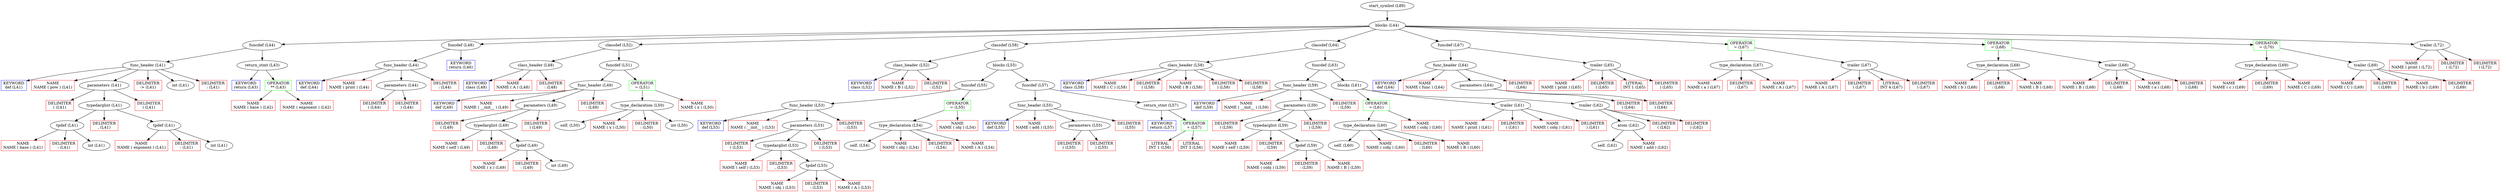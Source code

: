 digraph ast {
node1[label = "start_symbol (L89)"];
node2[label = "blocks (L44)"];
node3[label = "funcdef (L44)"];
node4[label = "func_header (L41)"];
node5[label = "KEYWORD
def (L41)", shape = rectangle, color = blue];
node6[label = "NAME
NAME ( pow ) (L41)", shape = rectangle, color = red];
node7[label = "parameters (L41)"];
node8[label = "DELIMITER
( (L41)", shape = rectangle, color = red];
node9[label = "typedarglist (L41)"];
node10[label = "tpdef (L41)"];
node11[label = "NAME
NAME ( base ) (L41)", shape = rectangle, color = red];
node12[label = "DELIMITER
: (L41)", shape = rectangle, color = red];
node13[label = "int (L41)"];
node14[label = "DELIMITER
, (L41)", shape = rectangle, color = red];
node15[label = "tpdef (L41)"];
node16[label = "NAME
NAME ( exponent ) (L41)", shape = rectangle, color = red];
node17[label = "DELIMITER
: (L41)", shape = rectangle, color = red];
node18[label = "int (L41)"];
node19[label = "DELIMITER
) (L41)", shape = rectangle, color = red];
node20[label = "DELIMITER
-> (L41)", shape = rectangle, color = red];
node21[label = "int (L41)"];
node22[label = "DELIMITER
: (L41)", shape = rectangle, color = red];
node23[label = "return_stmt (L43)"];
node24[label = "KEYWORD
return (L43)", shape = rectangle, color = blue];
node25[label = "OPERATOR
** (L43)", shape = rectangle, color = green];
node26[label = "NAME
NAME ( base ) (L42)", shape = rectangle, color = red];
node27[label = "NAME
NAME ( exponent ) (L42)", shape = rectangle, color = red];
node28[label = "funcdef (L48)"];
node29[label = "func_header (L44)"];
node30[label = "KEYWORD
def (L44)", shape = rectangle, color = blue];
node31[label = "NAME
NAME ( print ) (L44)", shape = rectangle, color = red];
node32[label = "parameters (L44)"];
node33[label = "DELIMITER
( (L44)", shape = rectangle, color = red];
node34[label = "DELIMITER
) (L44)", shape = rectangle, color = red];
node35[label = "DELIMITER
: (L44)", shape = rectangle, color = red];
node36[label = "KEYWORD
return (L46)", shape = rectangle, color = blue];
node37[label = "classdef (L52)"];
node38[label = "class_header (L48)"];
node39[label = "KEYWORD
class (L48)", shape = rectangle, color = blue];
node40[label = "NAME
NAME ( A ) (L48)", shape = rectangle, color = red];
node41[label = "DELIMITER
: (L48)", shape = rectangle, color = red];
node42[label = "funcdef (L51)"];
node43[label = "func_header (L49)"];
node44[label = "KEYWORD
def (L49)", shape = rectangle, color = blue];
node45[label = "NAME
NAME ( __init__ ) (L49)", shape = rectangle, color = red];
node46[label = "parameters (L49)"];
node47[label = "DELIMITER
( (L49)", shape = rectangle, color = red];
node48[label = "typedarglist (L49)"];
node49[label = "NAME
NAME ( self ) (L49)", shape = rectangle, color = red];
node50[label = "DELIMITER
, (L49)", shape = rectangle, color = red];
node51[label = "tpdef (L49)"];
node52[label = "NAME
NAME ( x ) (L49)", shape = rectangle, color = red];
node53[label = "DELIMITER
: (L49)", shape = rectangle, color = red];
node54[label = "int (L49)"];
node55[label = "DELIMITER
) (L49)", shape = rectangle, color = red];
node56[label = "DELIMITER
: (L49)", shape = rectangle, color = red];
node57[label = "OPERATOR
= (L51)", shape = rectangle, color = green];
node58[label = "type_declaration (L50)"];
node59[label = "self. (L50)"];
node60[label = "NAME
NAME ( x ) (L50)", shape = rectangle, color = red];
node61[label = "DELIMITER
: (L50)", shape = rectangle, color = red];
node62[label = "int (L50)"];
node63[label = "NAME
NAME ( x ) (L50)", shape = rectangle, color = red];
node64[label = "classdef (L58)"];
node65[label = "class_header (L52)"];
node66[label = "KEYWORD
class (L52)", shape = rectangle, color = blue];
node67[label = "NAME
NAME ( B ) (L52)", shape = rectangle, color = red];
node68[label = "DELIMITER
: (L52)", shape = rectangle, color = red];
node69[label = "blocks (L55)"];
node70[label = "funcdef (L55)"];
node71[label = "func_header (L53)"];
node72[label = "KEYWORD
def (L53)", shape = rectangle, color = blue];
node73[label = "NAME
NAME ( __init__ ) (L53)", shape = rectangle, color = red];
node74[label = "parameters (L53)"];
node75[label = "DELIMITER
( (L53)", shape = rectangle, color = red];
node76[label = "typedarglist (L53)"];
node77[label = "NAME
NAME ( self ) (L53)", shape = rectangle, color = red];
node78[label = "DELIMITER
, (L53)", shape = rectangle, color = red];
node79[label = "tpdef (L53)"];
node80[label = "NAME
NAME ( obj ) (L53)", shape = rectangle, color = red];
node81[label = "DELIMITER
: (L53)", shape = rectangle, color = red];
node82[label = "NAME
NAME ( A ) (L53)", shape = rectangle, color = red];
node83[label = "DELIMITER
) (L53)", shape = rectangle, color = red];
node84[label = "DELIMITER
: (L53)", shape = rectangle, color = red];
node85[label = "OPERATOR
= (L55)", shape = rectangle, color = green];
node86[label = "type_declaration (L54)"];
node87[label = "self. (L54)"];
node88[label = "NAME
NAME ( obj ) (L54)", shape = rectangle, color = red];
node89[label = "DELIMITER
: (L54)", shape = rectangle, color = red];
node90[label = "NAME
NAME ( A ) (L54)", shape = rectangle, color = red];
node91[label = "NAME
NAME ( obj ) (L54)", shape = rectangle, color = red];
node92[label = "funcdef (L57)"];
node93[label = "func_header (L55)"];
node94[label = "KEYWORD
def (L55)", shape = rectangle, color = blue];
node95[label = "NAME
NAME ( add ) (L55)", shape = rectangle, color = red];
node96[label = "parameters (L55)"];
node97[label = "DELIMITER
( (L55)", shape = rectangle, color = red];
node98[label = "DELIMITER
) (L55)", shape = rectangle, color = red];
node99[label = "DELIMITER
: (L55)", shape = rectangle, color = red];
node100[label = "return_stmt (L57)"];
node101[label = "KEYWORD
return (L57)", shape = rectangle, color = blue];
node102[label = "OPERATOR
+ (L57)", shape = rectangle, color = green];
node103[label = "LITERAL
INT 1 (L56)", shape = rectangle, color = red];
node104[label = "LITERAL
INT 3 (L56)", shape = rectangle, color = red];
node105[label = "classdef (L64)"];
node106[label = "class_header (L58)"];
node107[label = "KEYWORD
class (L58)", shape = rectangle, color = blue];
node108[label = "NAME
NAME ( C ) (L58)", shape = rectangle, color = red];
node109[label = "DELIMITER
( (L58)", shape = rectangle, color = red];
node110[label = "NAME
NAME ( B ) (L58)", shape = rectangle, color = red];
node111[label = "DELIMITER
) (L58)", shape = rectangle, color = red];
node112[label = "DELIMITER
: (L58)", shape = rectangle, color = red];
node113[label = "funcdef (L63)"];
node114[label = "func_header (L59)"];
node115[label = "KEYWORD
def (L59)", shape = rectangle, color = blue];
node116[label = "NAME
NAME ( __init__ ) (L59)", shape = rectangle, color = red];
node117[label = "parameters (L59)"];
node118[label = "DELIMITER
( (L59)", shape = rectangle, color = red];
node119[label = "typedarglist (L59)"];
node120[label = "NAME
NAME ( self ) (L59)", shape = rectangle, color = red];
node121[label = "DELIMITER
, (L59)", shape = rectangle, color = red];
node122[label = "tpdef (L59)"];
node123[label = "NAME
NAME ( cobj ) (L59)", shape = rectangle, color = red];
node124[label = "DELIMITER
: (L59)", shape = rectangle, color = red];
node125[label = "NAME
NAME ( B ) (L59)", shape = rectangle, color = red];
node126[label = "DELIMITER
) (L59)", shape = rectangle, color = red];
node127[label = "DELIMITER
: (L59)", shape = rectangle, color = red];
node128[label = "blocks (L61)"];
node129[label = "OPERATOR
= (L61)", shape = rectangle, color = green];
node130[label = "type_declaration (L60)"];
node131[label = "self. (L60)"];
node132[label = "NAME
NAME ( cobj ) (L60)", shape = rectangle, color = red];
node133[label = "DELIMITER
: (L60)", shape = rectangle, color = red];
node134[label = "NAME
NAME ( B ) (L60)", shape = rectangle, color = red];
node135[label = "NAME
NAME ( cobj ) (L60)", shape = rectangle, color = red];
node136[label = "trailer (L61)"];
node137[label = "NAME
NAME ( print ) (L61)", shape = rectangle, color = red];
node138[label = "DELIMITER
( (L61)", shape = rectangle, color = red];
node139[label = "NAME
NAME ( cobj ) (L61)", shape = rectangle, color = red];
node140[label = "DELIMITER
) (L61)", shape = rectangle, color = red];
node141[label = "trailer (L62)"];
node142[label = "atom (L62)"];
node143[label = "self. (L62)"];
node144[label = "NAME
NAME ( add ) (L62)", shape = rectangle, color = red];
node145[label = "DELIMITER
( (L62)", shape = rectangle, color = red];
node146[label = "DELIMITER
) (L62)", shape = rectangle, color = red];
node147[label = "funcdef (L67)"];
node148[label = "func_header (L64)"];
node149[label = "KEYWORD
def (L64)", shape = rectangle, color = blue];
node150[label = "NAME
NAME ( func ) (L64)", shape = rectangle, color = red];
node151[label = "parameters (L64)"];
node152[label = "DELIMITER
( (L64)", shape = rectangle, color = red];
node153[label = "DELIMITER
) (L64)", shape = rectangle, color = red];
node154[label = "DELIMITER
: (L64)", shape = rectangle, color = red];
node155[label = "trailer (L65)"];
node156[label = "NAME
NAME ( print ) (L65)", shape = rectangle, color = red];
node157[label = "DELIMITER
( (L65)", shape = rectangle, color = red];
node158[label = "LITERAL
INT 1 (L65)", shape = rectangle, color = red];
node159[label = "DELIMITER
) (L65)", shape = rectangle, color = red];
node160[label = "OPERATOR
= (L67)", shape = rectangle, color = green];
node161[label = "type_declaration (L67)"];
node162[label = "NAME
NAME ( a ) (L67)", shape = rectangle, color = red];
node163[label = "DELIMITER
: (L67)", shape = rectangle, color = red];
node164[label = "NAME
NAME ( A ) (L67)", shape = rectangle, color = red];
node165[label = "trailer (L67)"];
node166[label = "NAME
NAME ( A ) (L67)", shape = rectangle, color = red];
node167[label = "DELIMITER
( (L67)", shape = rectangle, color = red];
node168[label = "LITERAL
INT 4 (L67)", shape = rectangle, color = red];
node169[label = "DELIMITER
) (L67)", shape = rectangle, color = red];
node170[label = "OPERATOR
= (L68)", shape = rectangle, color = green];
node171[label = "type_declaration (L68)"];
node172[label = "NAME
NAME ( b ) (L68)", shape = rectangle, color = red];
node173[label = "DELIMITER
: (L68)", shape = rectangle, color = red];
node174[label = "NAME
NAME ( B ) (L68)", shape = rectangle, color = red];
node175[label = "trailer (L68)"];
node176[label = "NAME
NAME ( B ) (L68)", shape = rectangle, color = red];
node177[label = "DELIMITER
( (L68)", shape = rectangle, color = red];
node178[label = "NAME
NAME ( a ) (L68)", shape = rectangle, color = red];
node179[label = "DELIMITER
) (L68)", shape = rectangle, color = red];
node180[label = "OPERATOR
= (L70)", shape = rectangle, color = green];
node181[label = "type_declaration (L69)"];
node182[label = "NAME
NAME ( c ) (L69)", shape = rectangle, color = red];
node183[label = "DELIMITER
: (L69)", shape = rectangle, color = red];
node184[label = "NAME
NAME ( C ) (L69)", shape = rectangle, color = red];
node185[label = "trailer (L69)"];
node186[label = "NAME
NAME ( C ) (L69)", shape = rectangle, color = red];
node187[label = "DELIMITER
( (L69)", shape = rectangle, color = red];
node188[label = "NAME
NAME ( b ) (L69)", shape = rectangle, color = red];
node189[label = "DELIMITER
) (L69)", shape = rectangle, color = red];
node190[label = "trailer (L72)"];
node191[label = "NAME
NAME ( print ) (L72)", shape = rectangle, color = red];
node192[label = "DELIMITER
( (L72)", shape = rectangle, color = red];
node193[label = "DELIMITER
) (L72)", shape = rectangle, color = red];

node1 -> node2;
node2 -> node3;
node3 -> node4;
node4 -> node5;
node4 -> node6;
node4 -> node7;
node7 -> node8;
node7 -> node9;
node9 -> node10;
node10 -> node11;
node10 -> node12;
node10 -> node13;
node9 -> node14;
node9 -> node15;
node15 -> node16;
node15 -> node17;
node15 -> node18;
node7 -> node19;
node4 -> node20;
node4 -> node21;
node4 -> node22;
node3 -> node23;
node23 -> node24;
node23 -> node25;
node25 -> node26;
node25 -> node27;
node2 -> node28;
node28 -> node29;
node29 -> node30;
node29 -> node31;
node29 -> node32;
node32 -> node33;
node32 -> node34;
node29 -> node35;
node28 -> node36;
node2 -> node37;
node37 -> node38;
node38 -> node39;
node38 -> node40;
node38 -> node41;
node37 -> node42;
node42 -> node43;
node43 -> node44;
node43 -> node45;
node43 -> node46;
node46 -> node47;
node46 -> node48;
node48 -> node49;
node48 -> node50;
node48 -> node51;
node51 -> node52;
node51 -> node53;
node51 -> node54;
node46 -> node55;
node43 -> node56;
node42 -> node57;
node57 -> node58;
node58 -> node59;
node58 -> node60;
node58 -> node61;
node58 -> node62;
node57 -> node63;
node2 -> node64;
node64 -> node65;
node65 -> node66;
node65 -> node67;
node65 -> node68;
node64 -> node69;
node69 -> node70;
node70 -> node71;
node71 -> node72;
node71 -> node73;
node71 -> node74;
node74 -> node75;
node74 -> node76;
node76 -> node77;
node76 -> node78;
node76 -> node79;
node79 -> node80;
node79 -> node81;
node79 -> node82;
node74 -> node83;
node71 -> node84;
node70 -> node85;
node85 -> node86;
node86 -> node87;
node86 -> node88;
node86 -> node89;
node86 -> node90;
node85 -> node91;
node69 -> node92;
node92 -> node93;
node93 -> node94;
node93 -> node95;
node93 -> node96;
node96 -> node97;
node96 -> node98;
node93 -> node99;
node92 -> node100;
node100 -> node101;
node100 -> node102;
node102 -> node103;
node102 -> node104;
node2 -> node105;
node105 -> node106;
node106 -> node107;
node106 -> node108;
node106 -> node109;
node106 -> node110;
node106 -> node111;
node106 -> node112;
node105 -> node113;
node113 -> node114;
node114 -> node115;
node114 -> node116;
node114 -> node117;
node117 -> node118;
node117 -> node119;
node119 -> node120;
node119 -> node121;
node119 -> node122;
node122 -> node123;
node122 -> node124;
node122 -> node125;
node117 -> node126;
node114 -> node127;
node113 -> node128;
node128 -> node129;
node129 -> node130;
node130 -> node131;
node130 -> node132;
node130 -> node133;
node130 -> node134;
node129 -> node135;
node128 -> node136;
node136 -> node137;
node136 -> node138;
node136 -> node139;
node136 -> node140;
node128 -> node141;
node141 -> node142;
node142 -> node143;
node142 -> node144;
node141 -> node145;
node141 -> node146;
node2 -> node147;
node147 -> node148;
node148 -> node149;
node148 -> node150;
node148 -> node151;
node151 -> node152;
node151 -> node153;
node148 -> node154;
node147 -> node155;
node155 -> node156;
node155 -> node157;
node155 -> node158;
node155 -> node159;
node2 -> node160;
node160 -> node161;
node161 -> node162;
node161 -> node163;
node161 -> node164;
node160 -> node165;
node165 -> node166;
node165 -> node167;
node165 -> node168;
node165 -> node169;
node2 -> node170;
node170 -> node171;
node171 -> node172;
node171 -> node173;
node171 -> node174;
node170 -> node175;
node175 -> node176;
node175 -> node177;
node175 -> node178;
node175 -> node179;
node2 -> node180;
node180 -> node181;
node181 -> node182;
node181 -> node183;
node181 -> node184;
node180 -> node185;
node185 -> node186;
node185 -> node187;
node185 -> node188;
node185 -> node189;
node2 -> node190;
node190 -> node191;
node190 -> node192;
node190 -> node193;
}